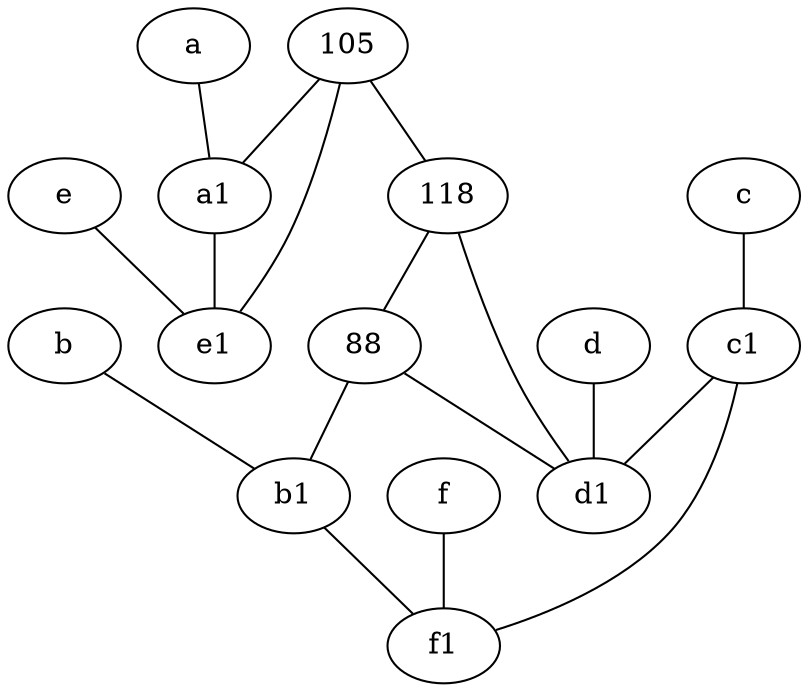 graph {
	node [labelfontsize=50]
	105 [labelfontsize=50]
	f [labelfontsize=50 pos="3,9!"]
	c [labelfontsize=50 pos="4.5,2!"]
	b1 [labelfontsize=50 pos="9,4!"]
	88 [labelfontsize=50]
	f1 [labelfontsize=50 pos="3,8!"]
	d [labelfontsize=50 pos="2,5!"]
	a [labelfontsize=50 pos="8,2!"]
	118 [labelfontsize=50]
	d1 [labelfontsize=50 pos="3,5!"]
	e1 [labelfontsize=50 pos="7,7!"]
	b [labelfontsize=50 pos="10,4!"]
	a1 [labelfontsize=50 pos="8,3!"]
	e [labelfontsize=50 pos="7,9!"]
	c1 [labelfontsize=50 pos="4.5,3!"]
	f -- f1
	105 -- a1
	a -- a1
	118 -- d1
	105 -- e1
	c1 -- d1
	a1 -- e1
	c -- c1
	c1 -- f1
	b1 -- f1
	88 -- d1
	105 -- 118
	118 -- 88
	88 -- b1
	d -- d1
	b -- b1
	e -- e1
}
